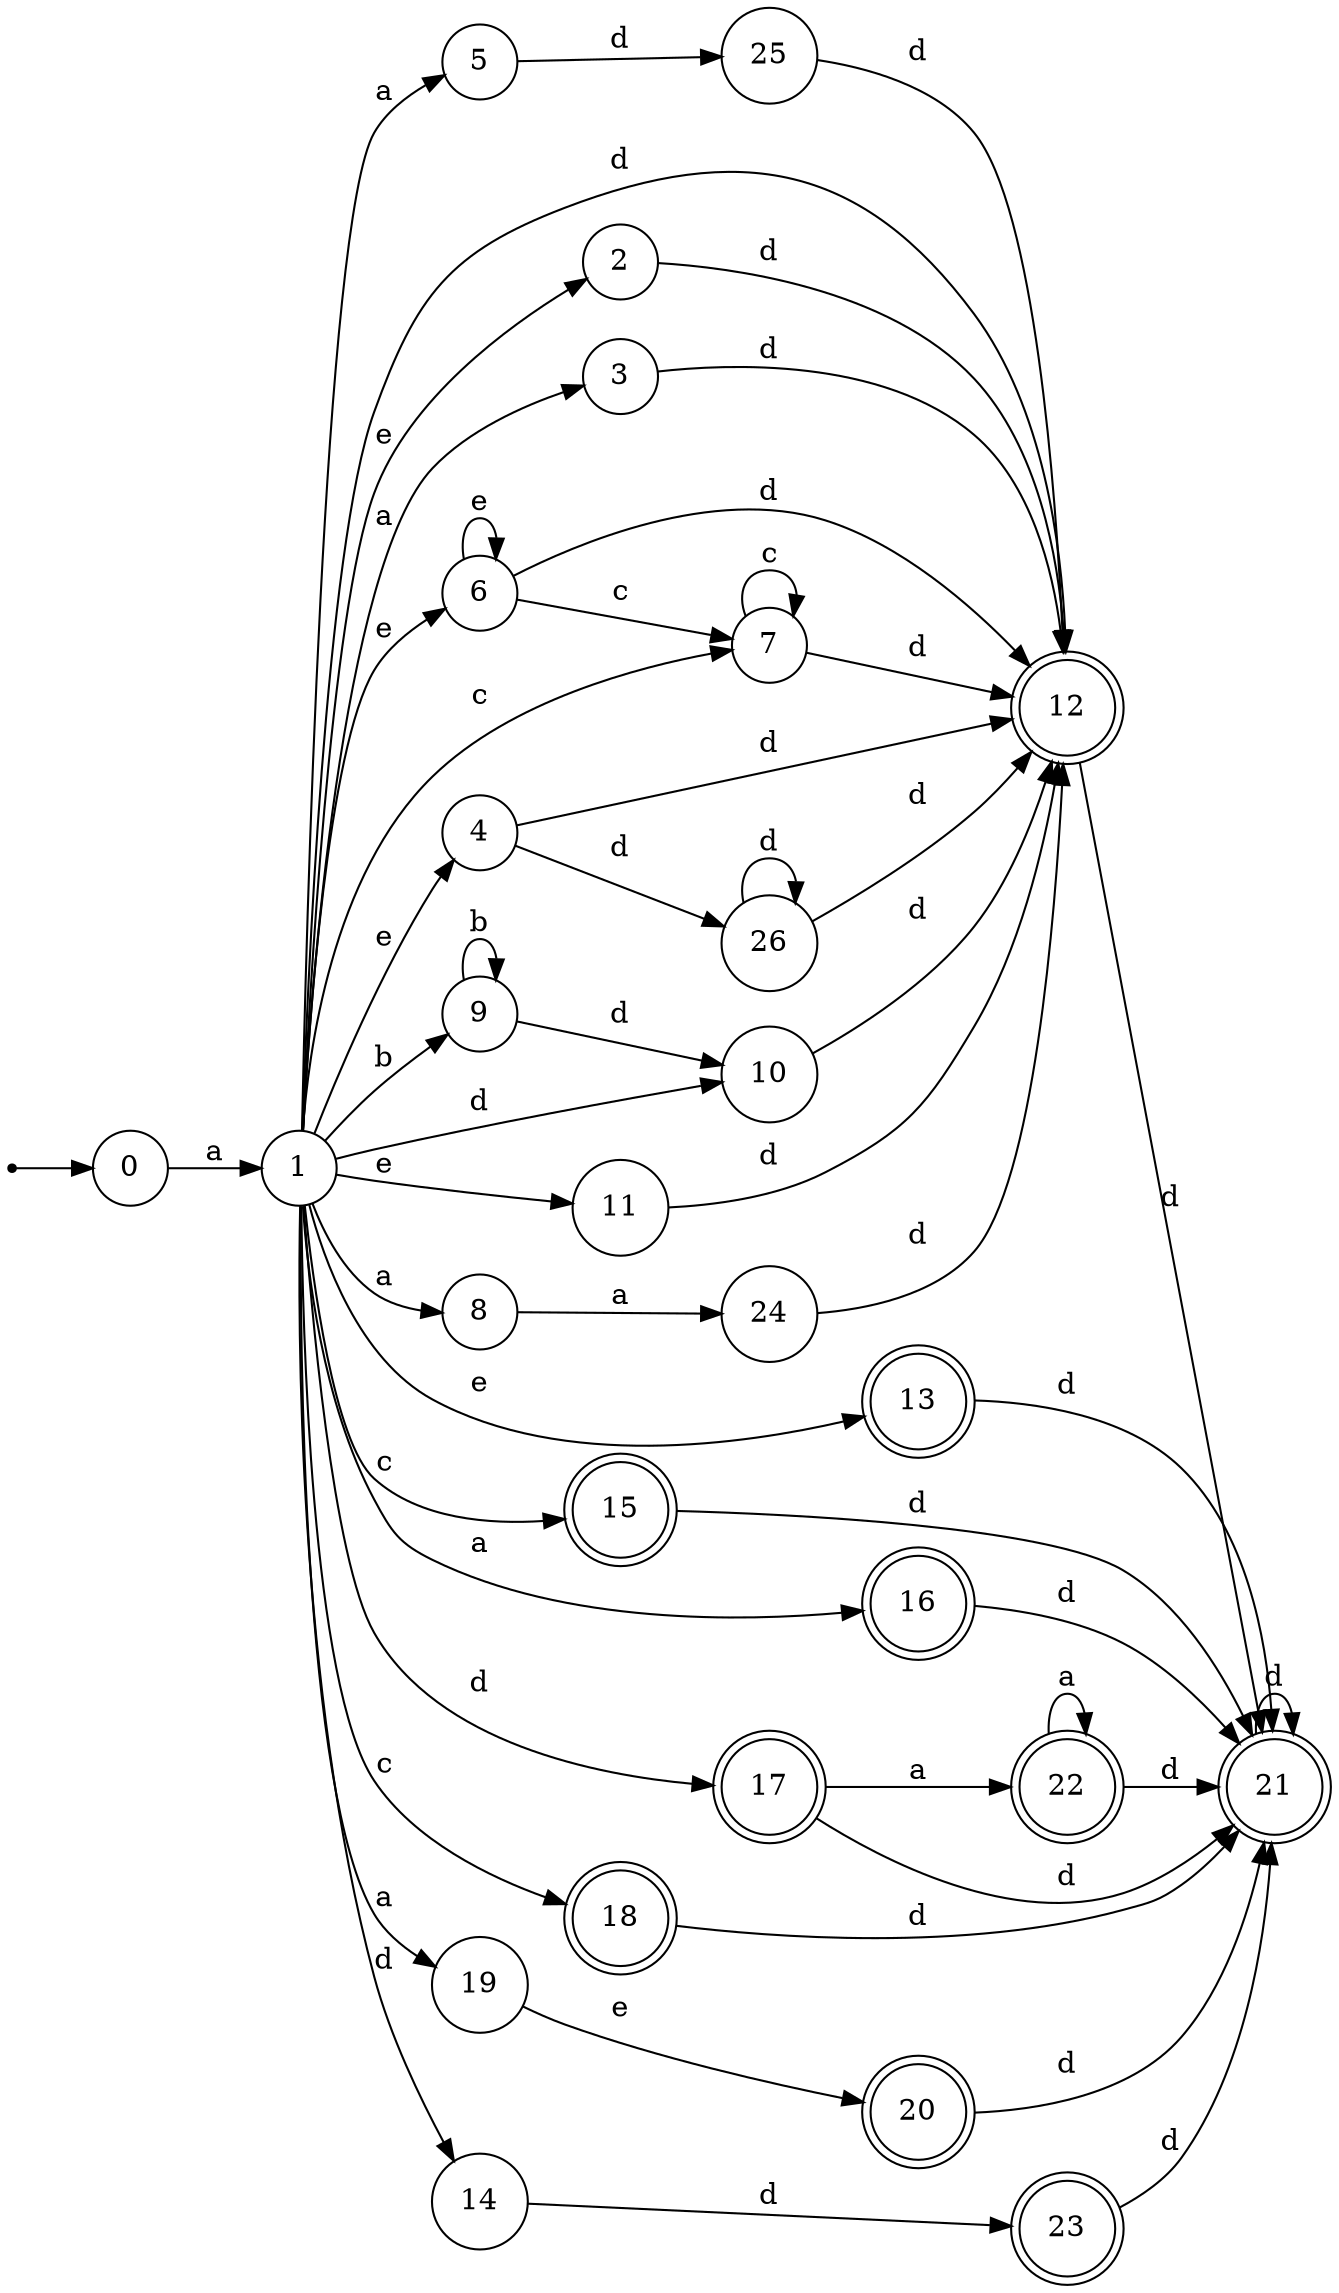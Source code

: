 digraph finite_state_machine {
rankdir=LR;
size="20,20";
node [shape = point]; "dummy0"
node [shape = circle]; "0";
"dummy0" -> "0";
node [shape = circle]; "1";
node [shape = circle]; "2";
node [shape = circle]; "3";
node [shape = circle]; "4";
node [shape = circle]; "5";
node [shape = circle]; "6";
node [shape = circle]; "7";
node [shape = circle]; "8";
node [shape = circle]; "9";
node [shape = circle]; "10";
node [shape = circle]; "11";
node [shape = doublecircle]; "12";node [shape = doublecircle]; "13";node [shape = circle]; "14";
node [shape = doublecircle]; "15";node [shape = doublecircle]; "16";node [shape = doublecircle]; "17";node [shape = doublecircle]; "18";node [shape = circle]; "19";
node [shape = doublecircle]; "20";node [shape = doublecircle]; "21";node [shape = doublecircle]; "22";node [shape = doublecircle]; "23";node [shape = circle]; "24";
node [shape = circle]; "25";
node [shape = circle]; "26";
"0" -> "1" [label = "a"];
 "1" -> "2" [label = "e"];
 "1" -> "4" [label = "e"];
 "1" -> "6" [label = "e"];
 "1" -> "11" [label = "e"];
 "1" -> "13" [label = "e"];
 "1" -> "16" [label = "a"];
 "1" -> "3" [label = "a"];
 "1" -> "19" [label = "a"];
 "1" -> "5" [label = "a"];
 "1" -> "8" [label = "a"];
 "1" -> "18" [label = "c"];
 "1" -> "15" [label = "c"];
 "1" -> "7" [label = "c"];
 "1" -> "9" [label = "b"];
 "1" -> "17" [label = "d"];
 "1" -> "10" [label = "d"];
 "1" -> "12" [label = "d"];
 "1" -> "14" [label = "d"];
 "19" -> "20" [label = "e"];
 "20" -> "21" [label = "d"];
 "21" -> "21" [label = "d"];
 "18" -> "21" [label = "d"];
 "17" -> "22" [label = "a"];
 "17" -> "21" [label = "d"];
 "22" -> "22" [label = "a"];
 "22" -> "21" [label = "d"];
 "16" -> "21" [label = "d"];
 "15" -> "21" [label = "d"];
 "14" -> "23" [label = "d"];
 "23" -> "21" [label = "d"];
 "13" -> "21" [label = "d"];
 "12" -> "21" [label = "d"];
 "11" -> "12" [label = "d"];
 "10" -> "12" [label = "d"];
 "9" -> "9" [label = "b"];
 "9" -> "10" [label = "d"];
 "8" -> "24" [label = "a"];
 "24" -> "12" [label = "d"];
 "7" -> "7" [label = "c"];
 "7" -> "12" [label = "d"];
 "6" -> "6" [label = "e"];
 "6" -> "7" [label = "c"];
 "6" -> "12" [label = "d"];
 "5" -> "25" [label = "d"];
 "25" -> "12" [label = "d"];
 "4" -> "26" [label = "d"];
 "4" -> "12" [label = "d"];
 "26" -> "26" [label = "d"];
 "26" -> "12" [label = "d"];
 "3" -> "12" [label = "d"];
 "2" -> "12" [label = "d"];
 }
